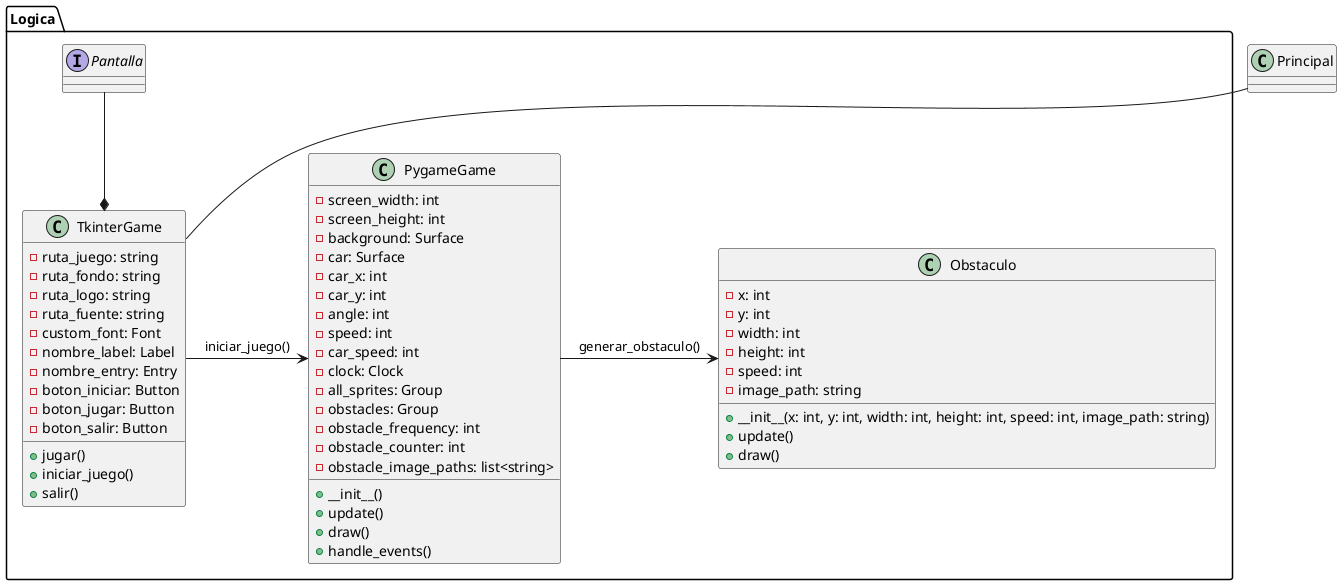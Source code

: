 @startuml juego
package Logica {
  Interface Pantalla

  class TkinterGame {
  - ruta_juego: string
  - ruta_fondo: string
  - ruta_logo: string
  - ruta_fuente: string
  - custom_font: Font
  - nombre_label: Label
  - nombre_entry: Entry
  - boton_iniciar: Button
  - boton_jugar: Button
  - boton_salir: Button

  + jugar()
  + iniciar_juego()
  + salir()
}

  class PygameGame {
    - screen_width: int
    - screen_height: int
    - background: Surface
    - car: Surface
    - car_x: int
    - car_y: int
    - angle: int
    - speed: int
    - car_speed: int
    - clock: Clock
    - all_sprites: Group
    - obstacles: Group
    - obstacle_frequency: int
    - obstacle_counter: int
    - obstacle_image_paths: list<string>

    + __init__()
    + update()
    + draw()
    + handle_events()
  }

  class Obstaculo {
    - x: int
    - y: int
    - width: int
    - height: int
    - speed: int
    - image_path: string

    + __init__(x: int, y: int, width: int, height: int, speed: int, image_path: string)
    + update()
    + draw()
  }
}
Principal -- TkinterGame
TkinterGame -> PygameGame: iniciar_juego()
PygameGame -> Obstaculo: generar_obstaculo()
Pantalla --* TkinterGame

@enduml